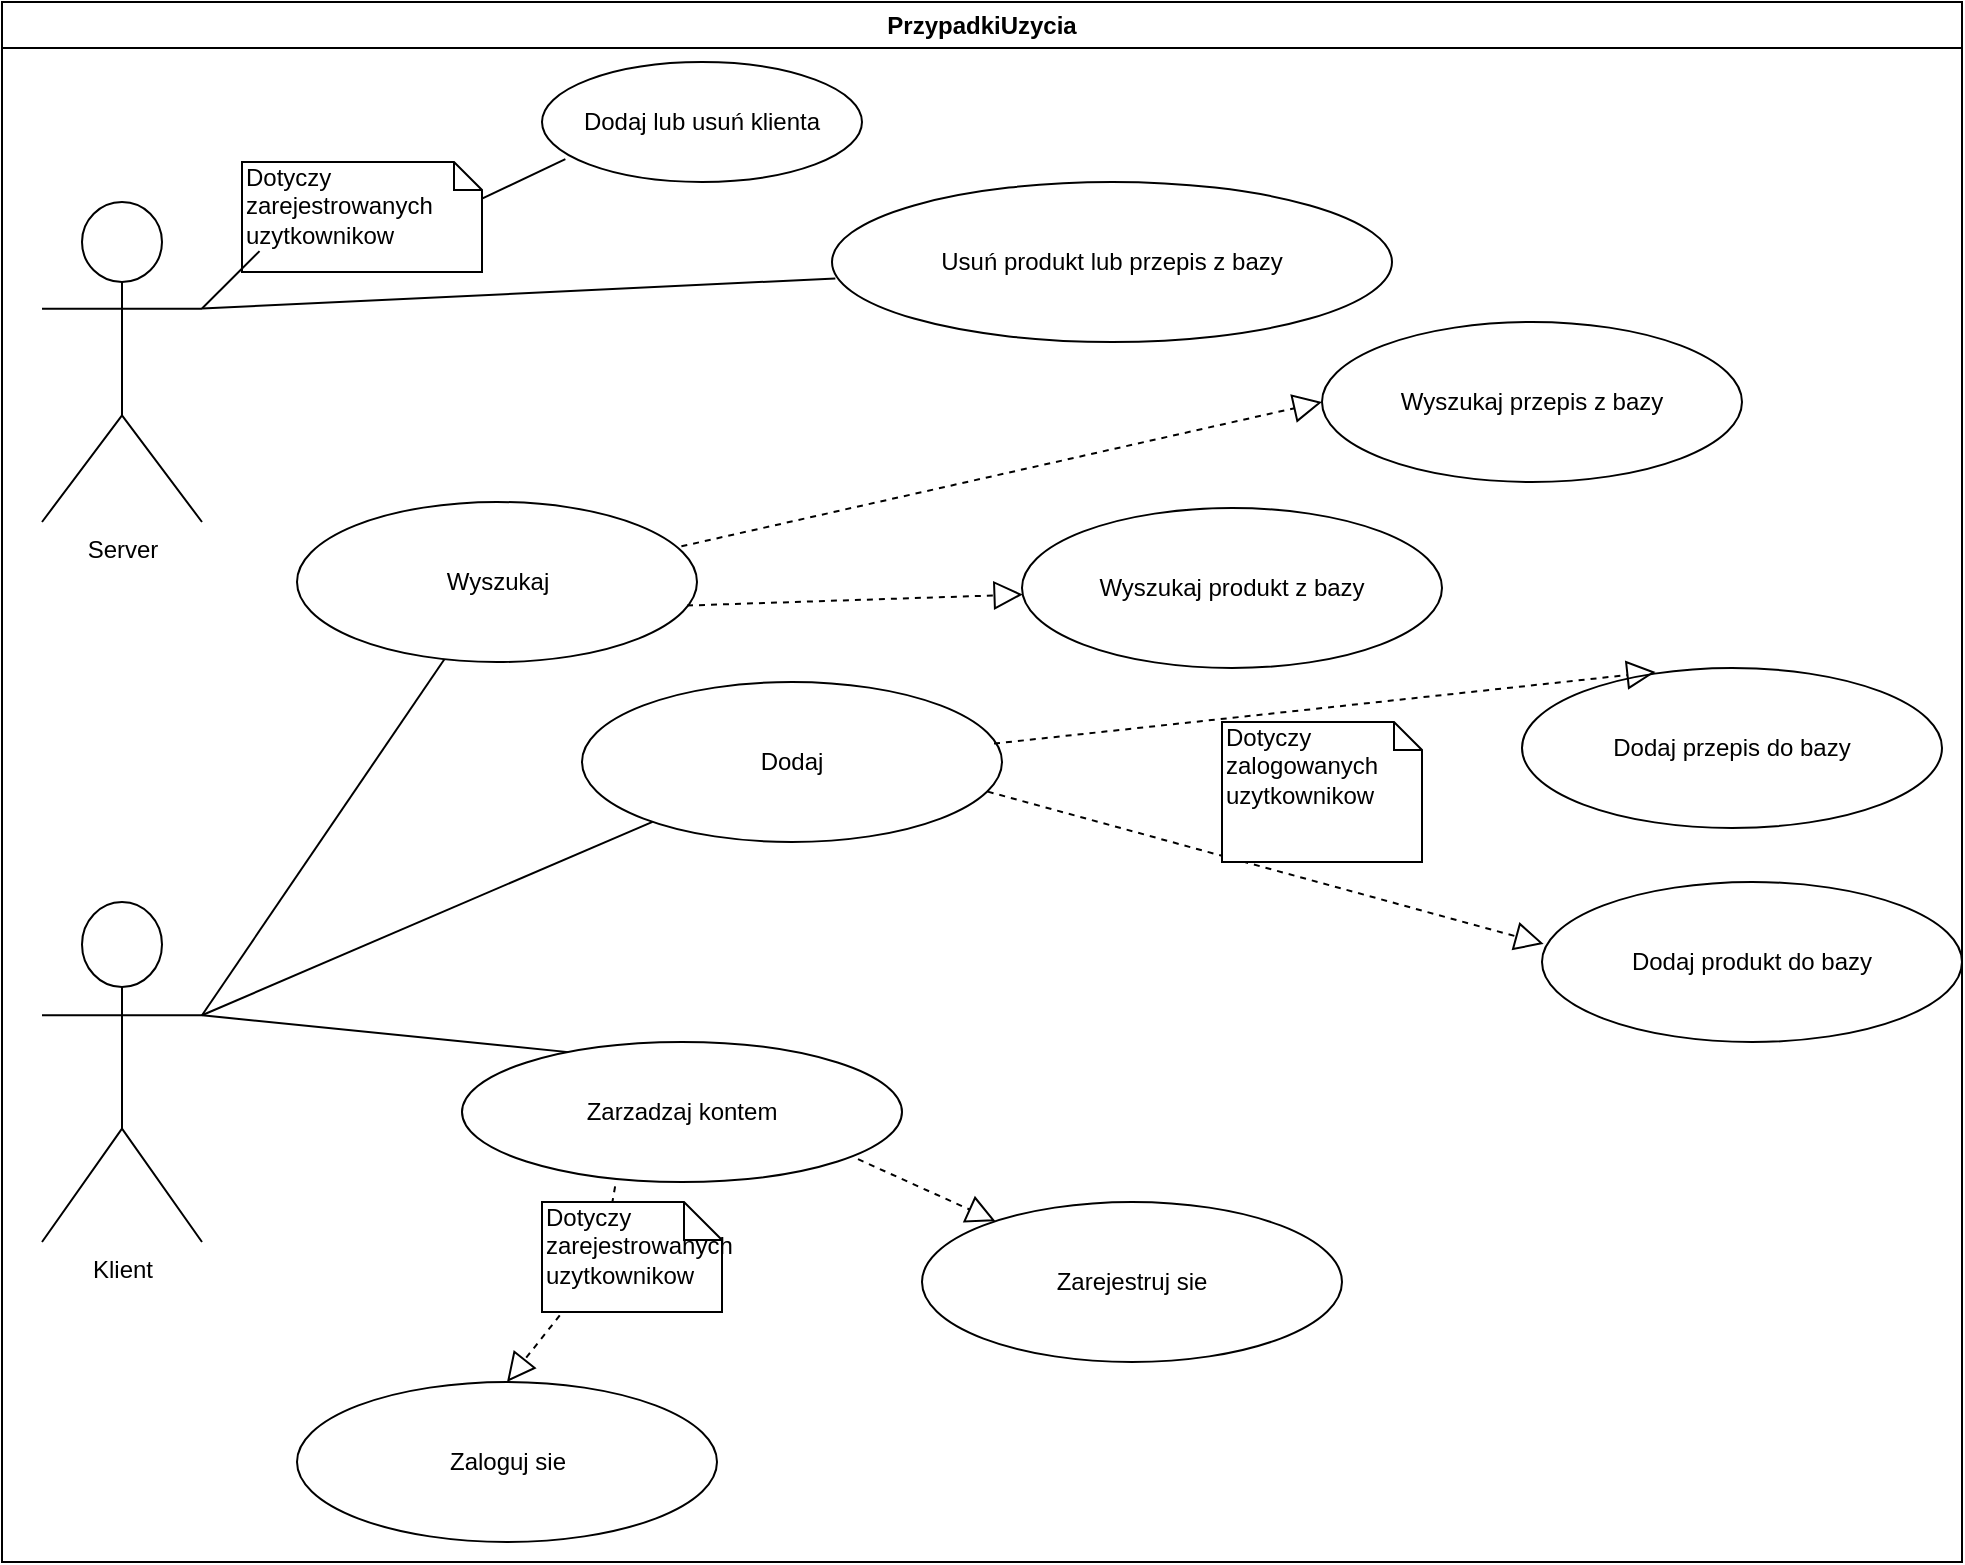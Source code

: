 <mxfile version="13.7.3" type="github">
  <diagram name="Page-1" id="e7e014a7-5840-1c2e-5031-d8a46d1fe8dd">
    <mxGraphModel dx="1038" dy="548" grid="1" gridSize="10" guides="1" tooltips="1" connect="1" arrows="1" fold="1" page="1" pageScale="1" pageWidth="1169" pageHeight="826" background="#ffffff" math="0" shadow="0">
      <root>
        <mxCell id="0" />
        <mxCell id="1" parent="0" />
        <mxCell id="2" value="PrzypadkiUzycia" style="swimlane;whiteSpace=wrap" parent="1" vertex="1">
          <mxGeometry x="30" y="30" width="980" height="780" as="geometry" />
        </mxCell>
        <mxCell id="5WoeiX4r0hxo1bg6bNLd-41" value="Server&lt;br&gt;" style="shape=umlActor;verticalLabelPosition=bottom;verticalAlign=top;html=1;outlineConnect=0;" vertex="1" parent="2">
          <mxGeometry x="20" y="100" width="80" height="160" as="geometry" />
        </mxCell>
        <mxCell id="5WoeiX4r0hxo1bg6bNLd-42" value="Klient&lt;br&gt;" style="shape=umlActor;verticalLabelPosition=bottom;verticalAlign=top;html=1;outlineConnect=0;" vertex="1" parent="2">
          <mxGeometry x="20" y="450" width="80" height="170" as="geometry" />
        </mxCell>
        <mxCell id="5WoeiX4r0hxo1bg6bNLd-44" value="Dodaj lub usuń klienta" style="ellipse;whiteSpace=wrap;html=1;" vertex="1" parent="2">
          <mxGeometry x="270" y="30" width="160" height="60" as="geometry" />
        </mxCell>
        <mxCell id="5WoeiX4r0hxo1bg6bNLd-45" value="" style="endArrow=none;html=1;entryX=0.073;entryY=0.81;entryDx=0;entryDy=0;entryPerimeter=0;exitX=1;exitY=0.333;exitDx=0;exitDy=0;exitPerimeter=0;" edge="1" parent="2" source="5WoeiX4r0hxo1bg6bNLd-46" target="5WoeiX4r0hxo1bg6bNLd-44">
          <mxGeometry width="50" height="50" relative="1" as="geometry">
            <mxPoint x="120" y="150" as="sourcePoint" />
            <mxPoint x="170" y="100" as="targetPoint" />
          </mxGeometry>
        </mxCell>
        <mxCell id="5WoeiX4r0hxo1bg6bNLd-46" value="Dotyczy zarejestrowanych uzytkownikow&lt;br&gt;" style="shape=note;whiteSpace=wrap;html=1;size=14;verticalAlign=top;align=left;spacingTop=-6;" vertex="1" parent="2">
          <mxGeometry x="120" y="80" width="120" height="55" as="geometry" />
        </mxCell>
        <mxCell id="5WoeiX4r0hxo1bg6bNLd-47" value="" style="endArrow=none;html=1;entryX=0.073;entryY=0.81;entryDx=0;entryDy=0;entryPerimeter=0;exitX=1;exitY=0.333;exitDx=0;exitDy=0;exitPerimeter=0;" edge="1" parent="2" source="5WoeiX4r0hxo1bg6bNLd-41" target="5WoeiX4r0hxo1bg6bNLd-46">
          <mxGeometry width="50" height="50" relative="1" as="geometry">
            <mxPoint x="180" y="213.333" as="sourcePoint" />
            <mxPoint x="291.68" y="148.6" as="targetPoint" />
          </mxGeometry>
        </mxCell>
        <mxCell id="5WoeiX4r0hxo1bg6bNLd-48" value="Usuń produkt lub przepis z bazy" style="ellipse;whiteSpace=wrap;html=1;" vertex="1" parent="2">
          <mxGeometry x="415" y="90" width="280" height="80" as="geometry" />
        </mxCell>
        <mxCell id="5WoeiX4r0hxo1bg6bNLd-49" value="" style="endArrow=none;html=1;exitX=1;exitY=0.333;exitDx=0;exitDy=0;exitPerimeter=0;entryX=0.006;entryY=0.603;entryDx=0;entryDy=0;entryPerimeter=0;" edge="1" parent="2" source="5WoeiX4r0hxo1bg6bNLd-41" target="5WoeiX4r0hxo1bg6bNLd-48">
          <mxGeometry width="50" height="50" relative="1" as="geometry">
            <mxPoint x="420" y="150" as="sourcePoint" />
            <mxPoint x="470" y="100" as="targetPoint" />
          </mxGeometry>
        </mxCell>
        <mxCell id="5WoeiX4r0hxo1bg6bNLd-51" value="Wyszukaj" style="ellipse;whiteSpace=wrap;html=1;align=center;newEdgeStyle={&quot;edgeStyle&quot;:&quot;entityRelationEdgeStyle&quot;,&quot;startArrow&quot;:&quot;none&quot;,&quot;endArrow&quot;:&quot;none&quot;,&quot;segment&quot;:10,&quot;curved&quot;:1};treeFolding=1;treeMoving=1;" vertex="1" parent="2">
          <mxGeometry x="147.5" y="250" width="200" height="80" as="geometry" />
        </mxCell>
        <mxCell id="5WoeiX4r0hxo1bg6bNLd-50" value="" style="endArrow=none;html=1;exitX=1;exitY=0.333;exitDx=0;exitDy=0;exitPerimeter=0;" edge="1" parent="2" source="5WoeiX4r0hxo1bg6bNLd-42" target="5WoeiX4r0hxo1bg6bNLd-51">
          <mxGeometry width="50" height="50" relative="1" as="geometry">
            <mxPoint x="420" y="550" as="sourcePoint" />
            <mxPoint x="260" y="350" as="targetPoint" />
          </mxGeometry>
        </mxCell>
        <mxCell id="5WoeiX4r0hxo1bg6bNLd-53" value="Wyszukaj przepis z bazy" style="ellipse;whiteSpace=wrap;html=1;align=center;newEdgeStyle={&quot;edgeStyle&quot;:&quot;entityRelationEdgeStyle&quot;,&quot;startArrow&quot;:&quot;none&quot;,&quot;endArrow&quot;:&quot;none&quot;,&quot;segment&quot;:10,&quot;curved&quot;:1};treeFolding=1;treeMoving=1;" vertex="1" parent="2">
          <mxGeometry x="660" y="160" width="210" height="80" as="geometry" />
        </mxCell>
        <mxCell id="5WoeiX4r0hxo1bg6bNLd-55" value="Dodaj" style="ellipse;whiteSpace=wrap;html=1;align=center;newEdgeStyle={&quot;edgeStyle&quot;:&quot;entityRelationEdgeStyle&quot;,&quot;startArrow&quot;:&quot;none&quot;,&quot;endArrow&quot;:&quot;none&quot;,&quot;segment&quot;:10,&quot;curved&quot;:1};treeFolding=1;treeMoving=1;" vertex="1" parent="2">
          <mxGeometry x="290" y="340" width="210" height="80" as="geometry" />
        </mxCell>
        <mxCell id="5WoeiX4r0hxo1bg6bNLd-56" value="Dodaj przepis&amp;nbsp;do bazy" style="ellipse;whiteSpace=wrap;html=1;align=center;newEdgeStyle={&quot;edgeStyle&quot;:&quot;entityRelationEdgeStyle&quot;,&quot;startArrow&quot;:&quot;none&quot;,&quot;endArrow&quot;:&quot;none&quot;,&quot;segment&quot;:10,&quot;curved&quot;:1};treeFolding=1;treeMoving=1;" vertex="1" parent="2">
          <mxGeometry x="760" y="333" width="210" height="80" as="geometry" />
        </mxCell>
        <mxCell id="5WoeiX4r0hxo1bg6bNLd-57" value="" style="endArrow=none;html=1;exitX=1;exitY=0.333;exitDx=0;exitDy=0;exitPerimeter=0;" edge="1" parent="2" source="5WoeiX4r0hxo1bg6bNLd-42" target="5WoeiX4r0hxo1bg6bNLd-55">
          <mxGeometry width="50" height="50" relative="1" as="geometry">
            <mxPoint x="420" y="590" as="sourcePoint" />
            <mxPoint x="470" y="540" as="targetPoint" />
          </mxGeometry>
        </mxCell>
        <mxCell id="5WoeiX4r0hxo1bg6bNLd-73" value="" style="endArrow=block;dashed=1;endFill=0;endSize=12;html=1;entryX=0;entryY=0.5;entryDx=0;entryDy=0;exitX=0.961;exitY=0.277;exitDx=0;exitDy=0;exitPerimeter=0;" edge="1" parent="2" source="5WoeiX4r0hxo1bg6bNLd-51" target="5WoeiX4r0hxo1bg6bNLd-53">
          <mxGeometry width="160" relative="1" as="geometry">
            <mxPoint x="420" y="320" as="sourcePoint" />
            <mxPoint x="580" y="320" as="targetPoint" />
          </mxGeometry>
        </mxCell>
        <mxCell id="5WoeiX4r0hxo1bg6bNLd-74" value="Wyszukaj produkt z bazy" style="ellipse;whiteSpace=wrap;html=1;align=center;newEdgeStyle={&quot;edgeStyle&quot;:&quot;entityRelationEdgeStyle&quot;,&quot;startArrow&quot;:&quot;none&quot;,&quot;endArrow&quot;:&quot;none&quot;,&quot;segment&quot;:10,&quot;curved&quot;:1};treeFolding=1;treeMoving=1;" vertex="1" parent="2">
          <mxGeometry x="510" y="253" width="210" height="80" as="geometry" />
        </mxCell>
        <mxCell id="5WoeiX4r0hxo1bg6bNLd-75" value="" style="endArrow=block;dashed=1;endFill=0;endSize=12;html=1;exitX=0.975;exitY=0.647;exitDx=0;exitDy=0;exitPerimeter=0;" edge="1" parent="2" source="5WoeiX4r0hxo1bg6bNLd-51" target="5WoeiX4r0hxo1bg6bNLd-74">
          <mxGeometry width="160" relative="1" as="geometry">
            <mxPoint x="430" y="330" as="sourcePoint" />
            <mxPoint x="590" y="330" as="targetPoint" />
          </mxGeometry>
        </mxCell>
        <mxCell id="5WoeiX4r0hxo1bg6bNLd-76" value="" style="endArrow=block;dashed=1;endFill=0;endSize=12;html=1;entryX=0.318;entryY=0.025;entryDx=0;entryDy=0;entryPerimeter=0;exitX=0.981;exitY=0.385;exitDx=0;exitDy=0;exitPerimeter=0;" edge="1" parent="2" source="5WoeiX4r0hxo1bg6bNLd-55" target="5WoeiX4r0hxo1bg6bNLd-56">
          <mxGeometry width="160" relative="1" as="geometry">
            <mxPoint x="440" y="432" as="sourcePoint" />
            <mxPoint x="644.007" y="400.04" as="targetPoint" />
          </mxGeometry>
        </mxCell>
        <mxCell id="5WoeiX4r0hxo1bg6bNLd-101" value="Dodaj produkt do bazy" style="ellipse;whiteSpace=wrap;html=1;align=center;newEdgeStyle={&quot;edgeStyle&quot;:&quot;entityRelationEdgeStyle&quot;,&quot;startArrow&quot;:&quot;none&quot;,&quot;endArrow&quot;:&quot;none&quot;,&quot;segment&quot;:10,&quot;curved&quot;:1};treeFolding=1;treeMoving=1;" vertex="1" parent="2">
          <mxGeometry x="770" y="440" width="210" height="80" as="geometry" />
        </mxCell>
        <mxCell id="5WoeiX4r0hxo1bg6bNLd-102" value="" style="endArrow=block;dashed=1;endFill=0;endSize=12;html=1;entryX=0.004;entryY=0.387;entryDx=0;entryDy=0;entryPerimeter=0;exitX=0.966;exitY=0.685;exitDx=0;exitDy=0;exitPerimeter=0;" edge="1" parent="2" source="5WoeiX4r0hxo1bg6bNLd-55" target="5WoeiX4r0hxo1bg6bNLd-101">
          <mxGeometry width="160" relative="1" as="geometry">
            <mxPoint x="456.01" y="447.8" as="sourcePoint" />
            <mxPoint x="706.78" y="432" as="targetPoint" />
          </mxGeometry>
        </mxCell>
        <mxCell id="5WoeiX4r0hxo1bg6bNLd-106" value="" style="endArrow=none;html=1;entryX=1;entryY=0.333;entryDx=0;entryDy=0;entryPerimeter=0;exitX=0.275;exitY=0.083;exitDx=0;exitDy=0;exitPerimeter=0;" edge="1" parent="2" source="5WoeiX4r0hxo1bg6bNLd-107" target="5WoeiX4r0hxo1bg6bNLd-42">
          <mxGeometry width="50" height="50" relative="1" as="geometry">
            <mxPoint x="190" y="590" as="sourcePoint" />
            <mxPoint x="100" y="510" as="targetPoint" />
          </mxGeometry>
        </mxCell>
        <mxCell id="5WoeiX4r0hxo1bg6bNLd-107" value="Zarzadzaj kontem" style="ellipse;whiteSpace=wrap;html=1;" vertex="1" parent="2">
          <mxGeometry x="230" y="520" width="220" height="70" as="geometry" />
        </mxCell>
        <mxCell id="5WoeiX4r0hxo1bg6bNLd-108" value="" style="endArrow=block;dashed=1;endFill=0;endSize=12;html=1;exitX=0.9;exitY=0.837;exitDx=0;exitDy=0;exitPerimeter=0;" edge="1" parent="2" source="5WoeiX4r0hxo1bg6bNLd-107" target="5WoeiX4r0hxo1bg6bNLd-110">
          <mxGeometry width="160" relative="1" as="geometry">
            <mxPoint x="320.0" y="630.0" as="sourcePoint" />
            <mxPoint x="360" y="680" as="targetPoint" />
          </mxGeometry>
        </mxCell>
        <mxCell id="5WoeiX4r0hxo1bg6bNLd-110" value="Zarejestruj sie" style="ellipse;whiteSpace=wrap;html=1;align=center;newEdgeStyle={&quot;edgeStyle&quot;:&quot;entityRelationEdgeStyle&quot;,&quot;startArrow&quot;:&quot;none&quot;,&quot;endArrow&quot;:&quot;none&quot;,&quot;segment&quot;:10,&quot;curved&quot;:1};treeFolding=1;treeMoving=1;" vertex="1" parent="2">
          <mxGeometry x="460" y="600" width="210" height="80" as="geometry" />
        </mxCell>
        <mxCell id="5WoeiX4r0hxo1bg6bNLd-111" value="Zaloguj sie" style="ellipse;whiteSpace=wrap;html=1;align=center;newEdgeStyle={&quot;edgeStyle&quot;:&quot;entityRelationEdgeStyle&quot;,&quot;startArrow&quot;:&quot;none&quot;,&quot;endArrow&quot;:&quot;none&quot;,&quot;segment&quot;:10,&quot;curved&quot;:1};treeFolding=1;treeMoving=1;" vertex="1" parent="2">
          <mxGeometry x="147.5" y="690" width="210" height="80" as="geometry" />
        </mxCell>
        <mxCell id="5WoeiX4r0hxo1bg6bNLd-109" value="" style="endArrow=block;dashed=1;endFill=0;endSize=12;html=1;exitX=0.348;exitY=1.031;exitDx=0;exitDy=0;exitPerimeter=0;entryX=0.5;entryY=0;entryDx=0;entryDy=0;" edge="1" parent="2" source="5WoeiX4r0hxo1bg6bNLd-107" target="5WoeiX4r0hxo1bg6bNLd-111">
          <mxGeometry width="160" relative="1" as="geometry">
            <mxPoint x="335.5" y="648.59" as="sourcePoint" />
            <mxPoint x="150" y="690" as="targetPoint" />
            <Array as="points">
              <mxPoint x="300" y="630" />
            </Array>
          </mxGeometry>
        </mxCell>
        <mxCell id="5WoeiX4r0hxo1bg6bNLd-112" value="Dotyczy zalogowanych uzytkownikow" style="shape=note;whiteSpace=wrap;html=1;size=14;verticalAlign=top;align=left;spacingTop=-6;" vertex="1" parent="2">
          <mxGeometry x="610" y="360" width="100" height="70" as="geometry" />
        </mxCell>
        <mxCell id="5WoeiX4r0hxo1bg6bNLd-113" value="Dotyczy zarejestrowanych uzytkownikow&lt;br&gt;" style="shape=note;whiteSpace=wrap;html=1;size=19;verticalAlign=top;align=left;spacingTop=-6;" vertex="1" parent="2">
          <mxGeometry x="270" y="600" width="90" height="55" as="geometry" />
        </mxCell>
      </root>
    </mxGraphModel>
  </diagram>
</mxfile>
